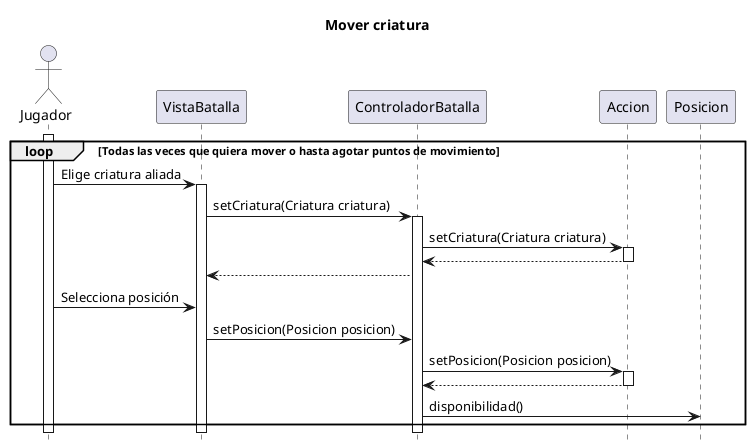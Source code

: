 @startuml
hide footbox
title Mover criatura

actor Jugador as j

participant VistaBatalla as visBat
participant ControladorBatalla as contBat
participant Accion as m
participant Posicion as p

loop Todas las veces que quiera mover o hasta agotar puntos de movimiento
activate j
j -> visBat : Elige criatura aliada
activate visBat

visBat -> contBat : setCriatura(Criatura criatura)
activate contBat

contBat -> m : setCriatura(Criatura criatura)
activate m

m --> contBat
deactivate m

contBat --> visBat
j -> visBat : Selecciona posición
visBat -> contBat : setPosicion(Posicion posicion)
contBat -> m : setPosicion(Posicion posicion)
activate m

m --> contBat
deactivate m

contBat -> p : disponibilidad()

end

@enduml
